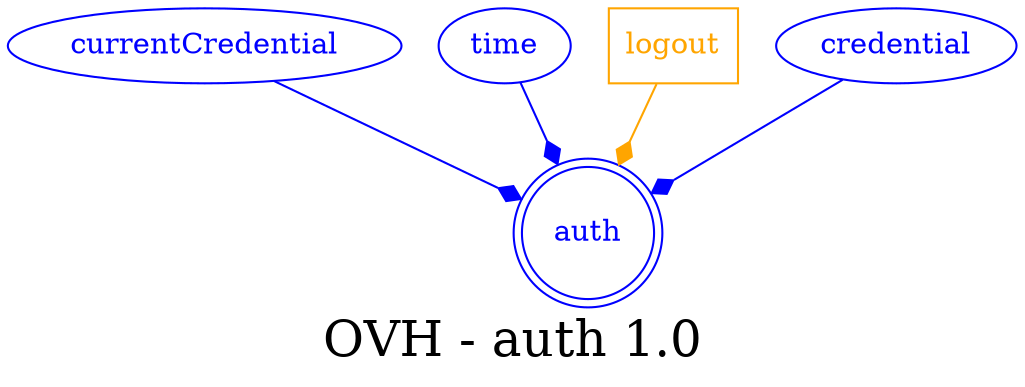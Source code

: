digraph LexiconGraph {
graph[label="OVH - auth 1.0", fontsize=24]
splines=true
"auth" [color=blue, fontcolor=blue, shape=doublecircle]
"currentCredential" -> "auth" [color=blue, fontcolor=blue, arrowhead=diamond, arrowtail=none]
"currentCredential" [color=blue, fontcolor=blue, shape=ellipse]
"time" -> "auth" [color=blue, fontcolor=blue, arrowhead=diamond, arrowtail=none]
"time" [color=blue, fontcolor=blue, shape=ellipse]
"logout" [color=orange, fontcolor=orange, shape=box]
"logout" -> "auth" [color=orange, fontcolor=orange, arrowhead=diamond, arrowtail=none]
"credential" -> "auth" [color=blue, fontcolor=blue, arrowhead=diamond, arrowtail=none]
"credential" [color=blue, fontcolor=blue, shape=ellipse]
}

